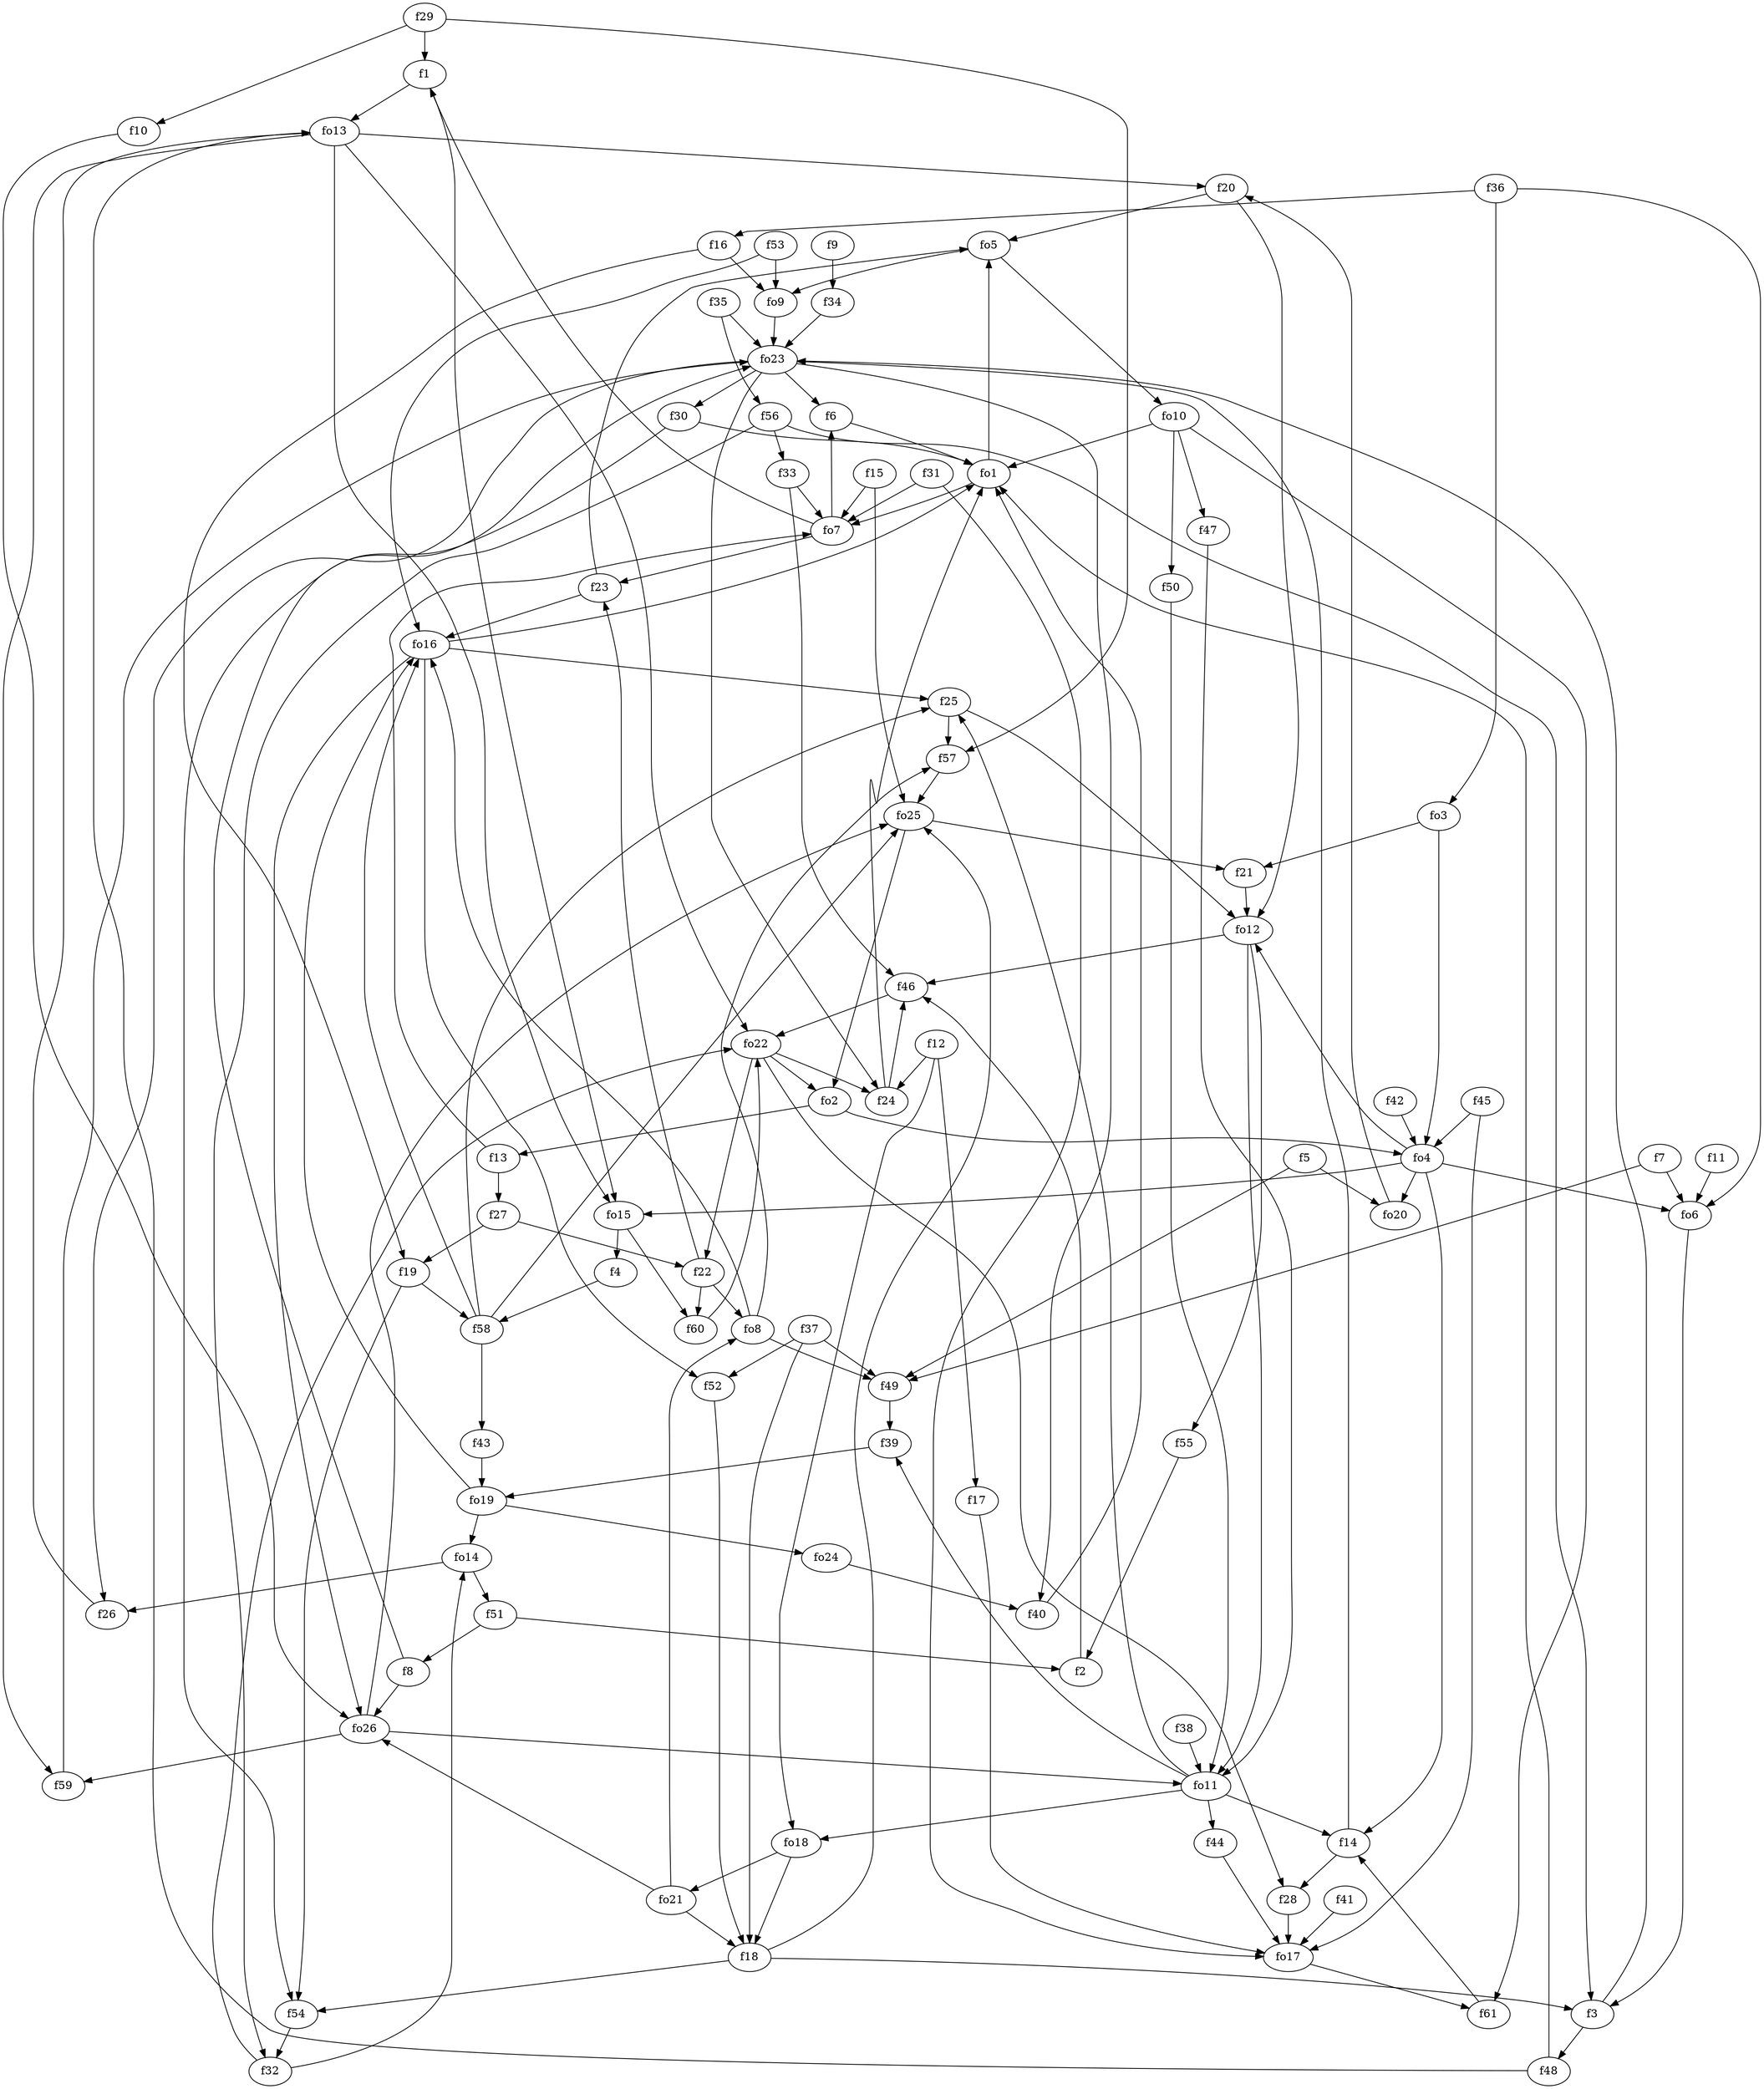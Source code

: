 strict digraph  {
f1;
f2;
f3;
f4;
f5;
f6;
f7;
f8;
f9;
f10;
f11;
f12;
f13;
f14;
f15;
f16;
f17;
f18;
f19;
f20;
f21;
f22;
f23;
f24;
f25;
f26;
f27;
f28;
f29;
f30;
f31;
f32;
f33;
f34;
f35;
f36;
f37;
f38;
f39;
f40;
f41;
f42;
f43;
f44;
f45;
f46;
f47;
f48;
f49;
f50;
f51;
f52;
f53;
f54;
f55;
f56;
f57;
f58;
f59;
f60;
f61;
fo1;
fo2;
fo3;
fo4;
fo5;
fo6;
fo7;
fo8;
fo9;
fo10;
fo11;
fo12;
fo13;
fo14;
fo15;
fo16;
fo17;
fo18;
fo19;
fo20;
fo21;
fo22;
fo23;
fo24;
fo25;
fo26;
f1 -> fo13  [weight=2];
f1 -> fo15  [weight=2];
f2 -> f46  [weight=2];
f3 -> fo23  [weight=2];
f3 -> f48  [weight=2];
f4 -> f58  [weight=2];
f5 -> f49  [weight=2];
f5 -> fo20  [weight=2];
f6 -> fo1  [weight=2];
f7 -> f49  [weight=2];
f7 -> fo6  [weight=2];
f8 -> fo26  [weight=2];
f8 -> fo23  [weight=2];
f9 -> f34  [weight=2];
f10 -> fo26  [weight=2];
f11 -> fo6  [weight=2];
f12 -> f17  [weight=2];
f12 -> f24  [weight=2];
f12 -> fo18  [weight=2];
f13 -> f27  [weight=2];
f13 -> fo7  [weight=2];
f14 -> fo23  [weight=2];
f14 -> f28  [weight=2];
f15 -> fo25  [weight=2];
f15 -> fo7  [weight=2];
f16 -> fo9  [weight=2];
f16 -> f19  [weight=2];
f17 -> fo17  [weight=2];
f18 -> f3  [weight=2];
f18 -> f54  [weight=2];
f18 -> fo25  [weight=2];
f19 -> f54  [weight=2];
f19 -> f58  [weight=2];
f20 -> fo12  [weight=2];
f20 -> fo5  [weight=2];
f21 -> fo12  [weight=2];
f22 -> fo8  [weight=2];
f22 -> f23  [weight=2];
f22 -> f60  [weight=2];
f23 -> fo16  [weight=2];
f23 -> fo5  [weight=2];
f24 -> f46  [weight=2];
f24 -> fo1  [weight=2];
f25 -> fo12  [weight=2];
f25 -> f57  [weight=2];
f26 -> fo13  [weight=2];
f27 -> f22  [weight=2];
f27 -> f19  [weight=2];
f28 -> fo17  [weight=2];
f29 -> f57  [weight=2];
f29 -> f10  [weight=2];
f29 -> f1  [weight=2];
f30 -> fo1  [weight=2];
f30 -> f54  [weight=2];
f31 -> fo17  [weight=2];
f31 -> fo7  [weight=2];
f32 -> fo22  [weight=2];
f32 -> fo14  [weight=2];
f33 -> fo7  [weight=2];
f33 -> f46  [weight=2];
f34 -> fo23  [weight=2];
f35 -> f56  [weight=2];
f35 -> fo23  [weight=2];
f36 -> fo3  [weight=2];
f36 -> fo6  [weight=2];
f36 -> f16  [weight=2];
f37 -> f49  [weight=2];
f37 -> f52  [weight=2];
f37 -> f18  [weight=2];
f38 -> fo11  [weight=2];
f39 -> fo19  [weight=2];
f40 -> fo1  [weight=2];
f41 -> fo17  [weight=2];
f42 -> fo4  [weight=2];
f43 -> fo19  [weight=2];
f44 -> fo17  [weight=2];
f45 -> fo4  [weight=2];
f45 -> fo17  [weight=2];
f46 -> fo22  [weight=2];
f47 -> fo11  [weight=2];
f48 -> fo1  [weight=2];
f48 -> fo13  [weight=2];
f49 -> f39  [weight=2];
f50 -> fo11  [weight=2];
f51 -> f2  [weight=2];
f51 -> f8  [weight=2];
f52 -> f18  [weight=2];
f53 -> fo16  [weight=2];
f53 -> fo9  [weight=2];
f54 -> f32  [weight=2];
f55 -> f2  [weight=2];
f56 -> f32  [weight=2];
f56 -> f3  [weight=2];
f56 -> f33  [weight=2];
f57 -> fo25  [weight=2];
f58 -> fo16  [weight=2];
f58 -> f43  [weight=2];
f58 -> fo25  [weight=2];
f58 -> f25  [weight=2];
f59 -> fo23  [weight=2];
f60 -> fo22  [weight=2];
f61 -> f14  [weight=2];
fo1 -> fo7  [weight=2];
fo1 -> fo5  [weight=2];
fo2 -> fo4  [weight=2];
fo2 -> f13  [weight=2];
fo3 -> f21  [weight=2];
fo3 -> fo4  [weight=2];
fo4 -> f14  [weight=2];
fo4 -> fo12  [weight=2];
fo4 -> fo20  [weight=2];
fo4 -> fo6  [weight=2];
fo4 -> fo15  [weight=2];
fo5 -> fo10  [weight=2];
fo5 -> fo9  [weight=2];
fo6 -> f3  [weight=2];
fo7 -> f1  [weight=2];
fo7 -> f23  [weight=2];
fo7 -> f6  [weight=2];
fo8 -> f49  [weight=2];
fo8 -> f57  [weight=2];
fo8 -> fo16  [weight=2];
fo9 -> fo23  [weight=2];
fo10 -> fo1  [weight=2];
fo10 -> f47  [weight=2];
fo10 -> f61  [weight=2];
fo10 -> f50  [weight=2];
fo11 -> f25  [weight=2];
fo11 -> f44  [weight=2];
fo11 -> f14  [weight=2];
fo11 -> f39  [weight=2];
fo11 -> fo18  [weight=2];
fo12 -> f46  [weight=2];
fo12 -> fo11  [weight=2];
fo12 -> f55  [weight=2];
fo13 -> fo15  [weight=2];
fo13 -> f59  [weight=2];
fo13 -> fo22  [weight=2];
fo13 -> f20  [weight=2];
fo14 -> f26  [weight=2];
fo14 -> f51  [weight=2];
fo15 -> f4  [weight=2];
fo15 -> f60  [weight=2];
fo16 -> fo26  [weight=2];
fo16 -> f25  [weight=2];
fo16 -> f52  [weight=2];
fo16 -> fo1  [weight=2];
fo17 -> f61  [weight=2];
fo18 -> f18  [weight=2];
fo18 -> fo21  [weight=2];
fo19 -> fo24  [weight=2];
fo19 -> fo16  [weight=2];
fo19 -> fo14  [weight=2];
fo20 -> f20  [weight=2];
fo21 -> fo8  [weight=2];
fo21 -> f18  [weight=2];
fo21 -> fo26  [weight=2];
fo22 -> fo2  [weight=2];
fo22 -> f22  [weight=2];
fo22 -> f28  [weight=2];
fo22 -> f24  [weight=2];
fo23 -> f26  [weight=2];
fo23 -> f30  [weight=2];
fo23 -> f24  [weight=2];
fo23 -> f6  [weight=2];
fo23 -> f40  [weight=2];
fo24 -> f40  [weight=2];
fo25 -> f21  [weight=2];
fo25 -> fo2  [weight=2];
fo26 -> f59  [weight=2];
fo26 -> fo11  [weight=2];
fo26 -> fo25  [weight=2];
}
